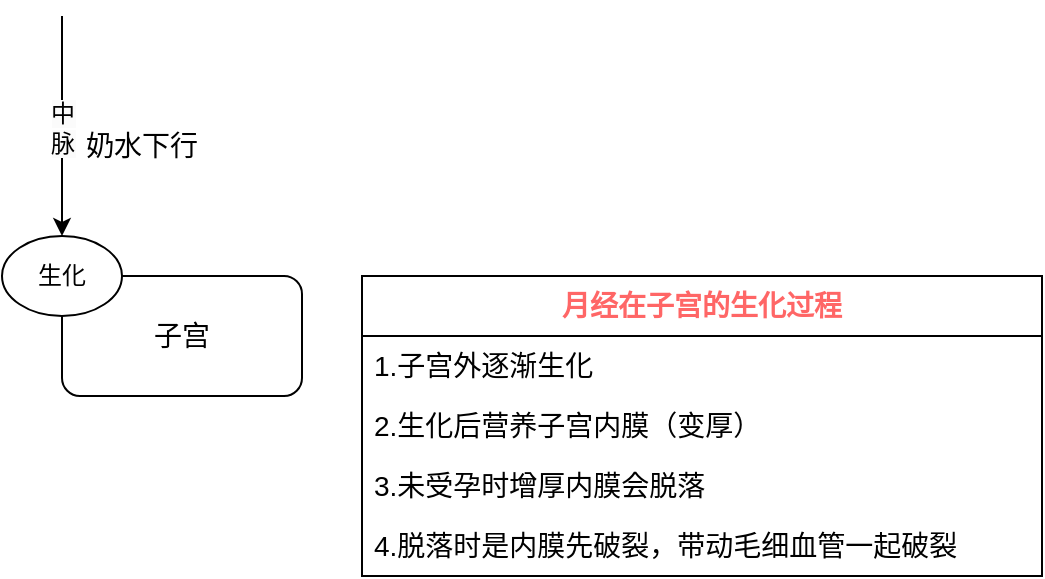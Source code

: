 <mxfile version="24.4.2" type="github">
  <diagram name="第 1 页" id="XOkhSElwAhBnBuuQtwFE">
    <mxGraphModel dx="1050" dy="557" grid="1" gridSize="10" guides="1" tooltips="1" connect="1" arrows="1" fold="1" page="1" pageScale="1" pageWidth="827" pageHeight="1169" math="0" shadow="0">
      <root>
        <mxCell id="0" />
        <mxCell id="1" parent="0" />
        <mxCell id="DFcEdwqLd6U69tcdyzyR-1" value="子宫" style="rounded=1;whiteSpace=wrap;html=1;fontSize=14;" vertex="1" parent="1">
          <mxGeometry x="320" y="260" width="120" height="60" as="geometry" />
        </mxCell>
        <mxCell id="DFcEdwqLd6U69tcdyzyR-2" value="" style="endArrow=classic;html=1;rounded=0;entryX=0.5;entryY=0;entryDx=0;entryDy=0;" edge="1" parent="1">
          <mxGeometry width="50" height="50" relative="1" as="geometry">
            <mxPoint x="320" y="130" as="sourcePoint" />
            <mxPoint x="320" y="240" as="targetPoint" />
          </mxGeometry>
        </mxCell>
        <mxCell id="DFcEdwqLd6U69tcdyzyR-6" value="&lt;span style=&quot;font-size: 12px; text-wrap: wrap; background-color: rgb(251, 251, 251);&quot;&gt;中脉&lt;/span&gt;" style="edgeLabel;html=1;align=center;verticalAlign=middle;resizable=0;points=[];" vertex="1" connectable="0" parent="DFcEdwqLd6U69tcdyzyR-2">
          <mxGeometry x="0.005" relative="1" as="geometry">
            <mxPoint as="offset" />
          </mxGeometry>
        </mxCell>
        <mxCell id="DFcEdwqLd6U69tcdyzyR-7" value="奶水下行" style="text;html=1;align=center;verticalAlign=middle;whiteSpace=wrap;rounded=0;fontSize=14;" vertex="1" parent="1">
          <mxGeometry x="330" y="180" width="60" height="30" as="geometry" />
        </mxCell>
        <mxCell id="DFcEdwqLd6U69tcdyzyR-8" value="生化" style="ellipse;whiteSpace=wrap;html=1;" vertex="1" parent="1">
          <mxGeometry x="290" y="240" width="60" height="40" as="geometry" />
        </mxCell>
        <mxCell id="DFcEdwqLd6U69tcdyzyR-9" value="月经在子宫的生化过程" style="swimlane;fontStyle=1;childLayout=stackLayout;horizontal=1;startSize=30;horizontalStack=0;resizeParent=1;resizeParentMax=0;resizeLast=0;collapsible=1;marginBottom=0;whiteSpace=wrap;html=1;fontSize=14;fontColor=#FF6666;" vertex="1" parent="1">
          <mxGeometry x="470" y="260" width="340" height="150" as="geometry" />
        </mxCell>
        <mxCell id="DFcEdwqLd6U69tcdyzyR-10" value="1.子宫外逐渐生化" style="text;strokeColor=none;fillColor=none;align=left;verticalAlign=middle;spacingLeft=4;spacingRight=4;overflow=hidden;points=[[0,0.5],[1,0.5]];portConstraint=eastwest;rotatable=0;whiteSpace=wrap;html=1;fontSize=14;" vertex="1" parent="DFcEdwqLd6U69tcdyzyR-9">
          <mxGeometry y="30" width="340" height="30" as="geometry" />
        </mxCell>
        <mxCell id="DFcEdwqLd6U69tcdyzyR-11" value="2.生化后营养子宫内膜（变厚）" style="text;strokeColor=none;fillColor=none;align=left;verticalAlign=middle;spacingLeft=4;spacingRight=4;overflow=hidden;points=[[0,0.5],[1,0.5]];portConstraint=eastwest;rotatable=0;whiteSpace=wrap;html=1;fontSize=14;" vertex="1" parent="DFcEdwqLd6U69tcdyzyR-9">
          <mxGeometry y="60" width="340" height="30" as="geometry" />
        </mxCell>
        <mxCell id="DFcEdwqLd6U69tcdyzyR-15" value="3.未受孕时增厚内膜会脱落" style="text;strokeColor=none;fillColor=none;align=left;verticalAlign=middle;spacingLeft=4;spacingRight=4;overflow=hidden;points=[[0,0.5],[1,0.5]];portConstraint=eastwest;rotatable=0;whiteSpace=wrap;html=1;fontSize=14;" vertex="1" parent="DFcEdwqLd6U69tcdyzyR-9">
          <mxGeometry y="90" width="340" height="30" as="geometry" />
        </mxCell>
        <mxCell id="DFcEdwqLd6U69tcdyzyR-12" value="4.脱落时是内膜先破裂，带动毛细血管一起破裂" style="text;strokeColor=none;fillColor=none;align=left;verticalAlign=middle;spacingLeft=4;spacingRight=4;overflow=hidden;points=[[0,0.5],[1,0.5]];portConstraint=eastwest;rotatable=0;whiteSpace=wrap;html=1;fontSize=14;" vertex="1" parent="DFcEdwqLd6U69tcdyzyR-9">
          <mxGeometry y="120" width="340" height="30" as="geometry" />
        </mxCell>
      </root>
    </mxGraphModel>
  </diagram>
</mxfile>
